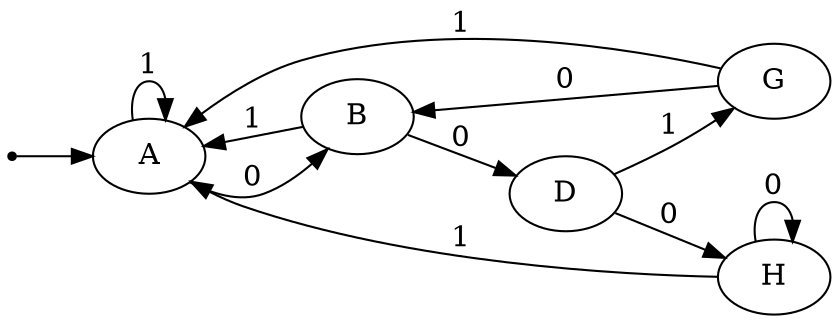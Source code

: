 digraph STG {
rankdir=LR;
INIT [shape=point];
A [label="A"];
B [label="B"];
D [label="D"];
G [label="G"];
H [label="H"];

INIT -> A;
A -> B [label="0"];
A -> A [label="1"];
B -> D [label="0"];
B -> A [label="1"];
D -> H [label="0"];
D -> G [label="1"];
G -> B [label="0"];
G -> A [label="1"];
H -> H [label="0"];
H -> A [label="1"];
}
